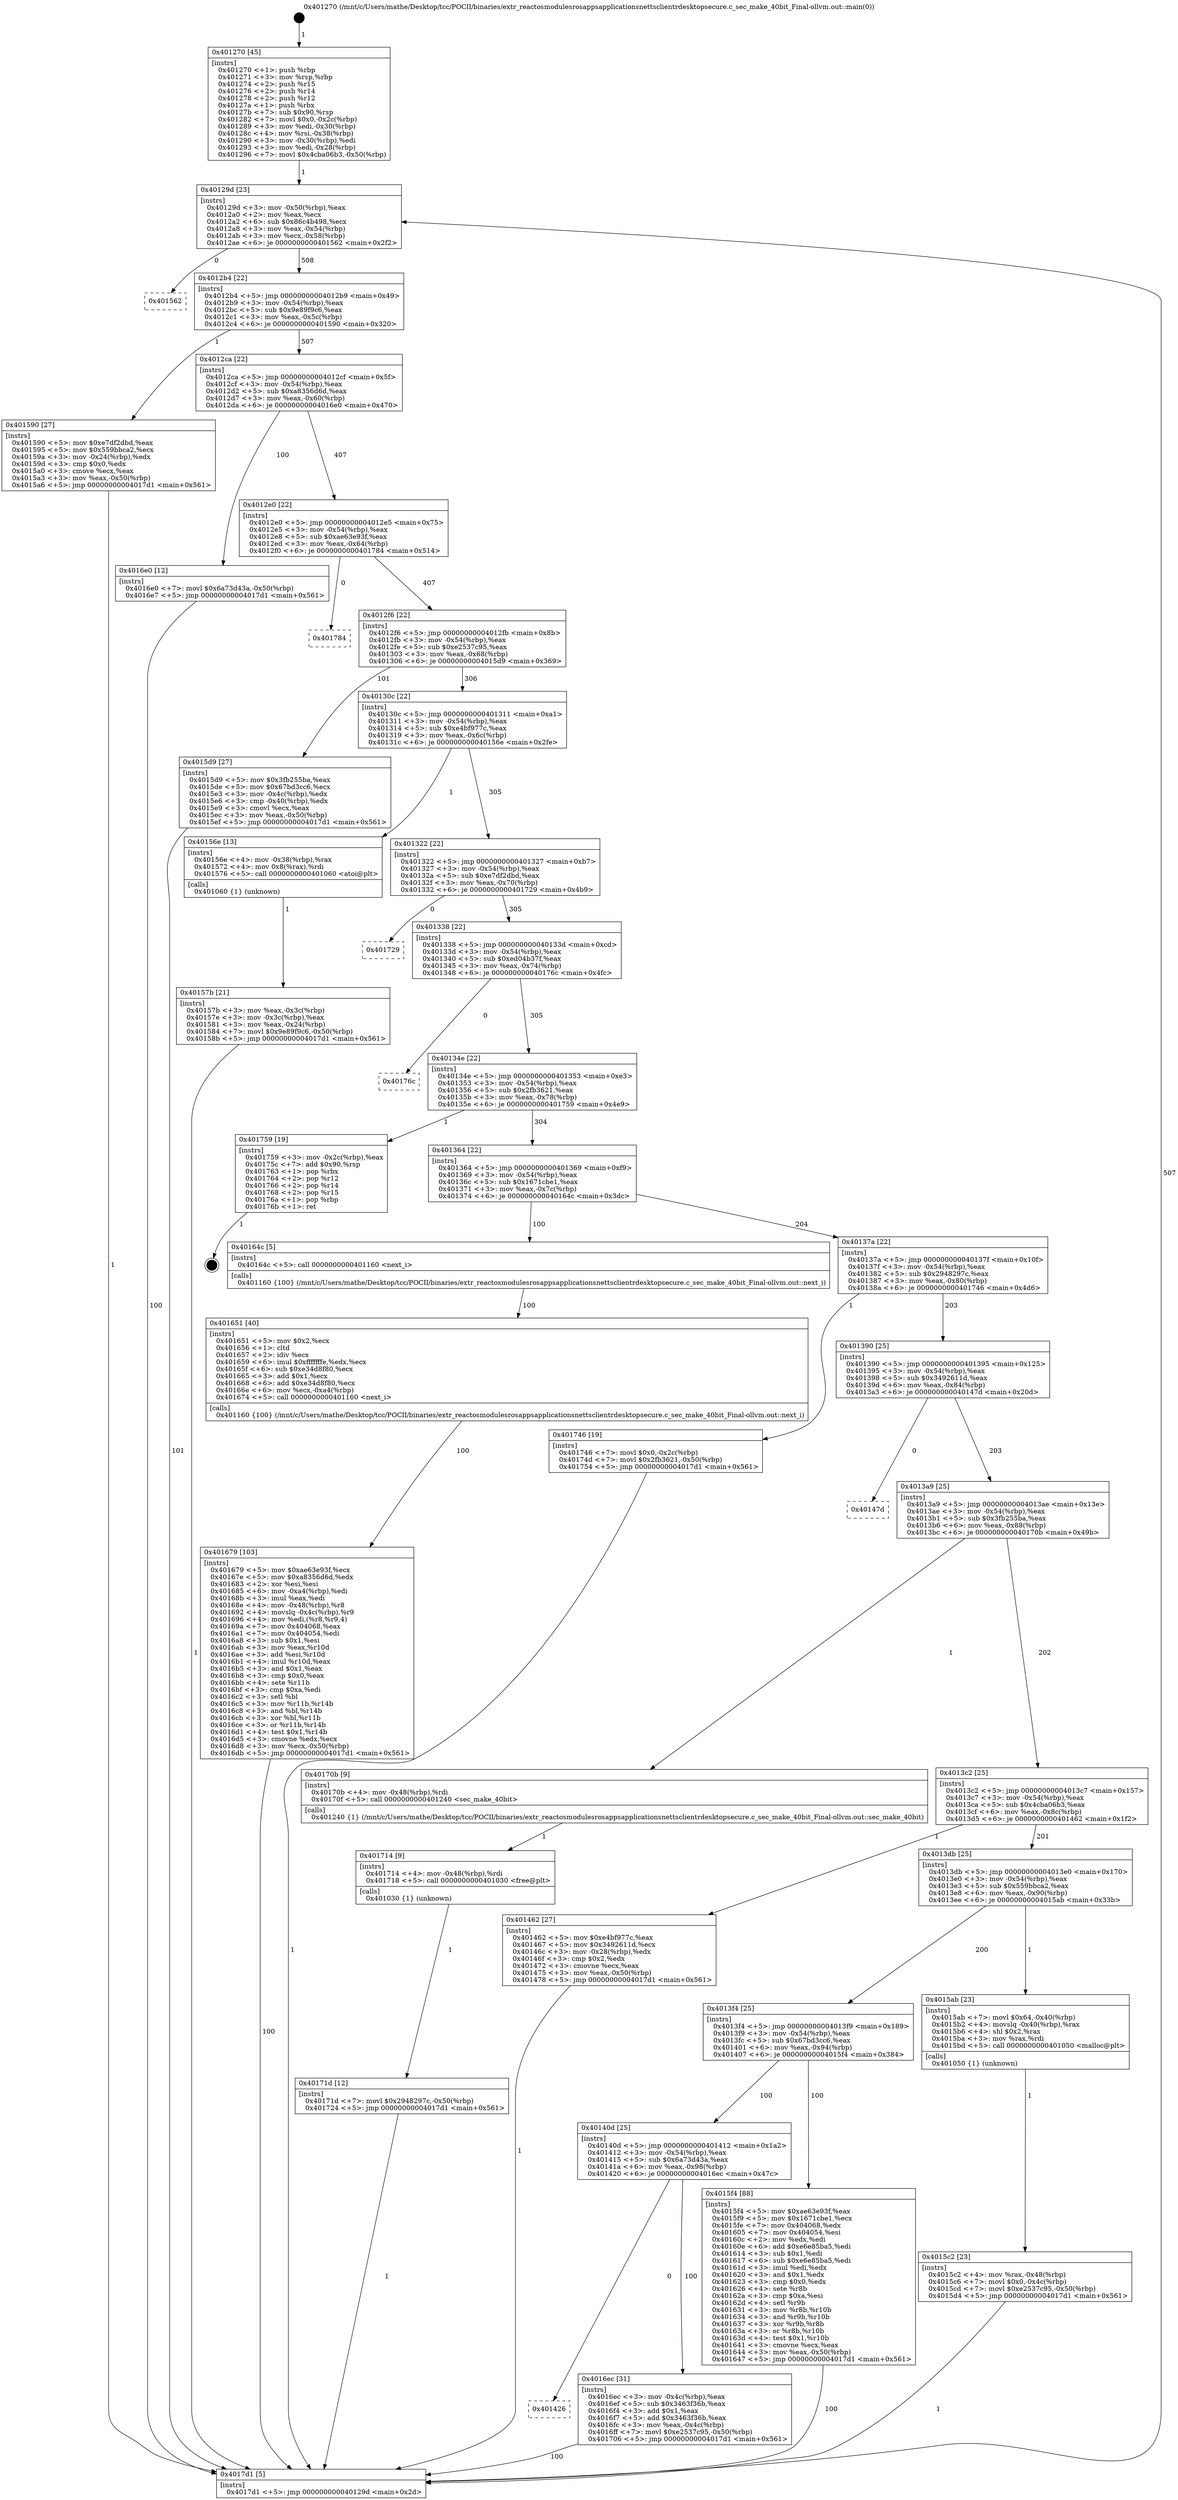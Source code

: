 digraph "0x401270" {
  label = "0x401270 (/mnt/c/Users/mathe/Desktop/tcc/POCII/binaries/extr_reactosmodulesrosappsapplicationsnettsclientrdesktopsecure.c_sec_make_40bit_Final-ollvm.out::main(0))"
  labelloc = "t"
  node[shape=record]

  Entry [label="",width=0.3,height=0.3,shape=circle,fillcolor=black,style=filled]
  "0x40129d" [label="{
     0x40129d [23]\l
     | [instrs]\l
     &nbsp;&nbsp;0x40129d \<+3\>: mov -0x50(%rbp),%eax\l
     &nbsp;&nbsp;0x4012a0 \<+2\>: mov %eax,%ecx\l
     &nbsp;&nbsp;0x4012a2 \<+6\>: sub $0x86c4b498,%ecx\l
     &nbsp;&nbsp;0x4012a8 \<+3\>: mov %eax,-0x54(%rbp)\l
     &nbsp;&nbsp;0x4012ab \<+3\>: mov %ecx,-0x58(%rbp)\l
     &nbsp;&nbsp;0x4012ae \<+6\>: je 0000000000401562 \<main+0x2f2\>\l
  }"]
  "0x401562" [label="{
     0x401562\l
  }", style=dashed]
  "0x4012b4" [label="{
     0x4012b4 [22]\l
     | [instrs]\l
     &nbsp;&nbsp;0x4012b4 \<+5\>: jmp 00000000004012b9 \<main+0x49\>\l
     &nbsp;&nbsp;0x4012b9 \<+3\>: mov -0x54(%rbp),%eax\l
     &nbsp;&nbsp;0x4012bc \<+5\>: sub $0x9e89f9c6,%eax\l
     &nbsp;&nbsp;0x4012c1 \<+3\>: mov %eax,-0x5c(%rbp)\l
     &nbsp;&nbsp;0x4012c4 \<+6\>: je 0000000000401590 \<main+0x320\>\l
  }"]
  Exit [label="",width=0.3,height=0.3,shape=circle,fillcolor=black,style=filled,peripheries=2]
  "0x401590" [label="{
     0x401590 [27]\l
     | [instrs]\l
     &nbsp;&nbsp;0x401590 \<+5\>: mov $0xe7df2dbd,%eax\l
     &nbsp;&nbsp;0x401595 \<+5\>: mov $0x559bbca2,%ecx\l
     &nbsp;&nbsp;0x40159a \<+3\>: mov -0x24(%rbp),%edx\l
     &nbsp;&nbsp;0x40159d \<+3\>: cmp $0x0,%edx\l
     &nbsp;&nbsp;0x4015a0 \<+3\>: cmove %ecx,%eax\l
     &nbsp;&nbsp;0x4015a3 \<+3\>: mov %eax,-0x50(%rbp)\l
     &nbsp;&nbsp;0x4015a6 \<+5\>: jmp 00000000004017d1 \<main+0x561\>\l
  }"]
  "0x4012ca" [label="{
     0x4012ca [22]\l
     | [instrs]\l
     &nbsp;&nbsp;0x4012ca \<+5\>: jmp 00000000004012cf \<main+0x5f\>\l
     &nbsp;&nbsp;0x4012cf \<+3\>: mov -0x54(%rbp),%eax\l
     &nbsp;&nbsp;0x4012d2 \<+5\>: sub $0xa8356d6d,%eax\l
     &nbsp;&nbsp;0x4012d7 \<+3\>: mov %eax,-0x60(%rbp)\l
     &nbsp;&nbsp;0x4012da \<+6\>: je 00000000004016e0 \<main+0x470\>\l
  }"]
  "0x40171d" [label="{
     0x40171d [12]\l
     | [instrs]\l
     &nbsp;&nbsp;0x40171d \<+7\>: movl $0x2948297c,-0x50(%rbp)\l
     &nbsp;&nbsp;0x401724 \<+5\>: jmp 00000000004017d1 \<main+0x561\>\l
  }"]
  "0x4016e0" [label="{
     0x4016e0 [12]\l
     | [instrs]\l
     &nbsp;&nbsp;0x4016e0 \<+7\>: movl $0x6a73d43a,-0x50(%rbp)\l
     &nbsp;&nbsp;0x4016e7 \<+5\>: jmp 00000000004017d1 \<main+0x561\>\l
  }"]
  "0x4012e0" [label="{
     0x4012e0 [22]\l
     | [instrs]\l
     &nbsp;&nbsp;0x4012e0 \<+5\>: jmp 00000000004012e5 \<main+0x75\>\l
     &nbsp;&nbsp;0x4012e5 \<+3\>: mov -0x54(%rbp),%eax\l
     &nbsp;&nbsp;0x4012e8 \<+5\>: sub $0xae63e93f,%eax\l
     &nbsp;&nbsp;0x4012ed \<+3\>: mov %eax,-0x64(%rbp)\l
     &nbsp;&nbsp;0x4012f0 \<+6\>: je 0000000000401784 \<main+0x514\>\l
  }"]
  "0x401714" [label="{
     0x401714 [9]\l
     | [instrs]\l
     &nbsp;&nbsp;0x401714 \<+4\>: mov -0x48(%rbp),%rdi\l
     &nbsp;&nbsp;0x401718 \<+5\>: call 0000000000401030 \<free@plt\>\l
     | [calls]\l
     &nbsp;&nbsp;0x401030 \{1\} (unknown)\l
  }"]
  "0x401784" [label="{
     0x401784\l
  }", style=dashed]
  "0x4012f6" [label="{
     0x4012f6 [22]\l
     | [instrs]\l
     &nbsp;&nbsp;0x4012f6 \<+5\>: jmp 00000000004012fb \<main+0x8b\>\l
     &nbsp;&nbsp;0x4012fb \<+3\>: mov -0x54(%rbp),%eax\l
     &nbsp;&nbsp;0x4012fe \<+5\>: sub $0xe2537c95,%eax\l
     &nbsp;&nbsp;0x401303 \<+3\>: mov %eax,-0x68(%rbp)\l
     &nbsp;&nbsp;0x401306 \<+6\>: je 00000000004015d9 \<main+0x369\>\l
  }"]
  "0x401426" [label="{
     0x401426\l
  }", style=dashed]
  "0x4015d9" [label="{
     0x4015d9 [27]\l
     | [instrs]\l
     &nbsp;&nbsp;0x4015d9 \<+5\>: mov $0x3fb255ba,%eax\l
     &nbsp;&nbsp;0x4015de \<+5\>: mov $0x67bd3cc6,%ecx\l
     &nbsp;&nbsp;0x4015e3 \<+3\>: mov -0x4c(%rbp),%edx\l
     &nbsp;&nbsp;0x4015e6 \<+3\>: cmp -0x40(%rbp),%edx\l
     &nbsp;&nbsp;0x4015e9 \<+3\>: cmovl %ecx,%eax\l
     &nbsp;&nbsp;0x4015ec \<+3\>: mov %eax,-0x50(%rbp)\l
     &nbsp;&nbsp;0x4015ef \<+5\>: jmp 00000000004017d1 \<main+0x561\>\l
  }"]
  "0x40130c" [label="{
     0x40130c [22]\l
     | [instrs]\l
     &nbsp;&nbsp;0x40130c \<+5\>: jmp 0000000000401311 \<main+0xa1\>\l
     &nbsp;&nbsp;0x401311 \<+3\>: mov -0x54(%rbp),%eax\l
     &nbsp;&nbsp;0x401314 \<+5\>: sub $0xe4bf977c,%eax\l
     &nbsp;&nbsp;0x401319 \<+3\>: mov %eax,-0x6c(%rbp)\l
     &nbsp;&nbsp;0x40131c \<+6\>: je 000000000040156e \<main+0x2fe\>\l
  }"]
  "0x4016ec" [label="{
     0x4016ec [31]\l
     | [instrs]\l
     &nbsp;&nbsp;0x4016ec \<+3\>: mov -0x4c(%rbp),%eax\l
     &nbsp;&nbsp;0x4016ef \<+5\>: sub $0x3463f36b,%eax\l
     &nbsp;&nbsp;0x4016f4 \<+3\>: add $0x1,%eax\l
     &nbsp;&nbsp;0x4016f7 \<+5\>: add $0x3463f36b,%eax\l
     &nbsp;&nbsp;0x4016fc \<+3\>: mov %eax,-0x4c(%rbp)\l
     &nbsp;&nbsp;0x4016ff \<+7\>: movl $0xe2537c95,-0x50(%rbp)\l
     &nbsp;&nbsp;0x401706 \<+5\>: jmp 00000000004017d1 \<main+0x561\>\l
  }"]
  "0x40156e" [label="{
     0x40156e [13]\l
     | [instrs]\l
     &nbsp;&nbsp;0x40156e \<+4\>: mov -0x38(%rbp),%rax\l
     &nbsp;&nbsp;0x401572 \<+4\>: mov 0x8(%rax),%rdi\l
     &nbsp;&nbsp;0x401576 \<+5\>: call 0000000000401060 \<atoi@plt\>\l
     | [calls]\l
     &nbsp;&nbsp;0x401060 \{1\} (unknown)\l
  }"]
  "0x401322" [label="{
     0x401322 [22]\l
     | [instrs]\l
     &nbsp;&nbsp;0x401322 \<+5\>: jmp 0000000000401327 \<main+0xb7\>\l
     &nbsp;&nbsp;0x401327 \<+3\>: mov -0x54(%rbp),%eax\l
     &nbsp;&nbsp;0x40132a \<+5\>: sub $0xe7df2dbd,%eax\l
     &nbsp;&nbsp;0x40132f \<+3\>: mov %eax,-0x70(%rbp)\l
     &nbsp;&nbsp;0x401332 \<+6\>: je 0000000000401729 \<main+0x4b9\>\l
  }"]
  "0x401679" [label="{
     0x401679 [103]\l
     | [instrs]\l
     &nbsp;&nbsp;0x401679 \<+5\>: mov $0xae63e93f,%ecx\l
     &nbsp;&nbsp;0x40167e \<+5\>: mov $0xa8356d6d,%edx\l
     &nbsp;&nbsp;0x401683 \<+2\>: xor %esi,%esi\l
     &nbsp;&nbsp;0x401685 \<+6\>: mov -0xa4(%rbp),%edi\l
     &nbsp;&nbsp;0x40168b \<+3\>: imul %eax,%edi\l
     &nbsp;&nbsp;0x40168e \<+4\>: mov -0x48(%rbp),%r8\l
     &nbsp;&nbsp;0x401692 \<+4\>: movslq -0x4c(%rbp),%r9\l
     &nbsp;&nbsp;0x401696 \<+4\>: mov %edi,(%r8,%r9,4)\l
     &nbsp;&nbsp;0x40169a \<+7\>: mov 0x404068,%eax\l
     &nbsp;&nbsp;0x4016a1 \<+7\>: mov 0x404054,%edi\l
     &nbsp;&nbsp;0x4016a8 \<+3\>: sub $0x1,%esi\l
     &nbsp;&nbsp;0x4016ab \<+3\>: mov %eax,%r10d\l
     &nbsp;&nbsp;0x4016ae \<+3\>: add %esi,%r10d\l
     &nbsp;&nbsp;0x4016b1 \<+4\>: imul %r10d,%eax\l
     &nbsp;&nbsp;0x4016b5 \<+3\>: and $0x1,%eax\l
     &nbsp;&nbsp;0x4016b8 \<+3\>: cmp $0x0,%eax\l
     &nbsp;&nbsp;0x4016bb \<+4\>: sete %r11b\l
     &nbsp;&nbsp;0x4016bf \<+3\>: cmp $0xa,%edi\l
     &nbsp;&nbsp;0x4016c2 \<+3\>: setl %bl\l
     &nbsp;&nbsp;0x4016c5 \<+3\>: mov %r11b,%r14b\l
     &nbsp;&nbsp;0x4016c8 \<+3\>: and %bl,%r14b\l
     &nbsp;&nbsp;0x4016cb \<+3\>: xor %bl,%r11b\l
     &nbsp;&nbsp;0x4016ce \<+3\>: or %r11b,%r14b\l
     &nbsp;&nbsp;0x4016d1 \<+4\>: test $0x1,%r14b\l
     &nbsp;&nbsp;0x4016d5 \<+3\>: cmovne %edx,%ecx\l
     &nbsp;&nbsp;0x4016d8 \<+3\>: mov %ecx,-0x50(%rbp)\l
     &nbsp;&nbsp;0x4016db \<+5\>: jmp 00000000004017d1 \<main+0x561\>\l
  }"]
  "0x401729" [label="{
     0x401729\l
  }", style=dashed]
  "0x401338" [label="{
     0x401338 [22]\l
     | [instrs]\l
     &nbsp;&nbsp;0x401338 \<+5\>: jmp 000000000040133d \<main+0xcd\>\l
     &nbsp;&nbsp;0x40133d \<+3\>: mov -0x54(%rbp),%eax\l
     &nbsp;&nbsp;0x401340 \<+5\>: sub $0xed04b37f,%eax\l
     &nbsp;&nbsp;0x401345 \<+3\>: mov %eax,-0x74(%rbp)\l
     &nbsp;&nbsp;0x401348 \<+6\>: je 000000000040176c \<main+0x4fc\>\l
  }"]
  "0x401651" [label="{
     0x401651 [40]\l
     | [instrs]\l
     &nbsp;&nbsp;0x401651 \<+5\>: mov $0x2,%ecx\l
     &nbsp;&nbsp;0x401656 \<+1\>: cltd\l
     &nbsp;&nbsp;0x401657 \<+2\>: idiv %ecx\l
     &nbsp;&nbsp;0x401659 \<+6\>: imul $0xfffffffe,%edx,%ecx\l
     &nbsp;&nbsp;0x40165f \<+6\>: sub $0xe34d8f80,%ecx\l
     &nbsp;&nbsp;0x401665 \<+3\>: add $0x1,%ecx\l
     &nbsp;&nbsp;0x401668 \<+6\>: add $0xe34d8f80,%ecx\l
     &nbsp;&nbsp;0x40166e \<+6\>: mov %ecx,-0xa4(%rbp)\l
     &nbsp;&nbsp;0x401674 \<+5\>: call 0000000000401160 \<next_i\>\l
     | [calls]\l
     &nbsp;&nbsp;0x401160 \{100\} (/mnt/c/Users/mathe/Desktop/tcc/POCII/binaries/extr_reactosmodulesrosappsapplicationsnettsclientrdesktopsecure.c_sec_make_40bit_Final-ollvm.out::next_i)\l
  }"]
  "0x40176c" [label="{
     0x40176c\l
  }", style=dashed]
  "0x40134e" [label="{
     0x40134e [22]\l
     | [instrs]\l
     &nbsp;&nbsp;0x40134e \<+5\>: jmp 0000000000401353 \<main+0xe3\>\l
     &nbsp;&nbsp;0x401353 \<+3\>: mov -0x54(%rbp),%eax\l
     &nbsp;&nbsp;0x401356 \<+5\>: sub $0x2fb3621,%eax\l
     &nbsp;&nbsp;0x40135b \<+3\>: mov %eax,-0x78(%rbp)\l
     &nbsp;&nbsp;0x40135e \<+6\>: je 0000000000401759 \<main+0x4e9\>\l
  }"]
  "0x40140d" [label="{
     0x40140d [25]\l
     | [instrs]\l
     &nbsp;&nbsp;0x40140d \<+5\>: jmp 0000000000401412 \<main+0x1a2\>\l
     &nbsp;&nbsp;0x401412 \<+3\>: mov -0x54(%rbp),%eax\l
     &nbsp;&nbsp;0x401415 \<+5\>: sub $0x6a73d43a,%eax\l
     &nbsp;&nbsp;0x40141a \<+6\>: mov %eax,-0x98(%rbp)\l
     &nbsp;&nbsp;0x401420 \<+6\>: je 00000000004016ec \<main+0x47c\>\l
  }"]
  "0x401759" [label="{
     0x401759 [19]\l
     | [instrs]\l
     &nbsp;&nbsp;0x401759 \<+3\>: mov -0x2c(%rbp),%eax\l
     &nbsp;&nbsp;0x40175c \<+7\>: add $0x90,%rsp\l
     &nbsp;&nbsp;0x401763 \<+1\>: pop %rbx\l
     &nbsp;&nbsp;0x401764 \<+2\>: pop %r12\l
     &nbsp;&nbsp;0x401766 \<+2\>: pop %r14\l
     &nbsp;&nbsp;0x401768 \<+2\>: pop %r15\l
     &nbsp;&nbsp;0x40176a \<+1\>: pop %rbp\l
     &nbsp;&nbsp;0x40176b \<+1\>: ret\l
  }"]
  "0x401364" [label="{
     0x401364 [22]\l
     | [instrs]\l
     &nbsp;&nbsp;0x401364 \<+5\>: jmp 0000000000401369 \<main+0xf9\>\l
     &nbsp;&nbsp;0x401369 \<+3\>: mov -0x54(%rbp),%eax\l
     &nbsp;&nbsp;0x40136c \<+5\>: sub $0x1671cbe1,%eax\l
     &nbsp;&nbsp;0x401371 \<+3\>: mov %eax,-0x7c(%rbp)\l
     &nbsp;&nbsp;0x401374 \<+6\>: je 000000000040164c \<main+0x3dc\>\l
  }"]
  "0x4015f4" [label="{
     0x4015f4 [88]\l
     | [instrs]\l
     &nbsp;&nbsp;0x4015f4 \<+5\>: mov $0xae63e93f,%eax\l
     &nbsp;&nbsp;0x4015f9 \<+5\>: mov $0x1671cbe1,%ecx\l
     &nbsp;&nbsp;0x4015fe \<+7\>: mov 0x404068,%edx\l
     &nbsp;&nbsp;0x401605 \<+7\>: mov 0x404054,%esi\l
     &nbsp;&nbsp;0x40160c \<+2\>: mov %edx,%edi\l
     &nbsp;&nbsp;0x40160e \<+6\>: add $0xe6e85ba5,%edi\l
     &nbsp;&nbsp;0x401614 \<+3\>: sub $0x1,%edi\l
     &nbsp;&nbsp;0x401617 \<+6\>: sub $0xe6e85ba5,%edi\l
     &nbsp;&nbsp;0x40161d \<+3\>: imul %edi,%edx\l
     &nbsp;&nbsp;0x401620 \<+3\>: and $0x1,%edx\l
     &nbsp;&nbsp;0x401623 \<+3\>: cmp $0x0,%edx\l
     &nbsp;&nbsp;0x401626 \<+4\>: sete %r8b\l
     &nbsp;&nbsp;0x40162a \<+3\>: cmp $0xa,%esi\l
     &nbsp;&nbsp;0x40162d \<+4\>: setl %r9b\l
     &nbsp;&nbsp;0x401631 \<+3\>: mov %r8b,%r10b\l
     &nbsp;&nbsp;0x401634 \<+3\>: and %r9b,%r10b\l
     &nbsp;&nbsp;0x401637 \<+3\>: xor %r9b,%r8b\l
     &nbsp;&nbsp;0x40163a \<+3\>: or %r8b,%r10b\l
     &nbsp;&nbsp;0x40163d \<+4\>: test $0x1,%r10b\l
     &nbsp;&nbsp;0x401641 \<+3\>: cmovne %ecx,%eax\l
     &nbsp;&nbsp;0x401644 \<+3\>: mov %eax,-0x50(%rbp)\l
     &nbsp;&nbsp;0x401647 \<+5\>: jmp 00000000004017d1 \<main+0x561\>\l
  }"]
  "0x40164c" [label="{
     0x40164c [5]\l
     | [instrs]\l
     &nbsp;&nbsp;0x40164c \<+5\>: call 0000000000401160 \<next_i\>\l
     | [calls]\l
     &nbsp;&nbsp;0x401160 \{100\} (/mnt/c/Users/mathe/Desktop/tcc/POCII/binaries/extr_reactosmodulesrosappsapplicationsnettsclientrdesktopsecure.c_sec_make_40bit_Final-ollvm.out::next_i)\l
  }"]
  "0x40137a" [label="{
     0x40137a [22]\l
     | [instrs]\l
     &nbsp;&nbsp;0x40137a \<+5\>: jmp 000000000040137f \<main+0x10f\>\l
     &nbsp;&nbsp;0x40137f \<+3\>: mov -0x54(%rbp),%eax\l
     &nbsp;&nbsp;0x401382 \<+5\>: sub $0x2948297c,%eax\l
     &nbsp;&nbsp;0x401387 \<+3\>: mov %eax,-0x80(%rbp)\l
     &nbsp;&nbsp;0x40138a \<+6\>: je 0000000000401746 \<main+0x4d6\>\l
  }"]
  "0x4015c2" [label="{
     0x4015c2 [23]\l
     | [instrs]\l
     &nbsp;&nbsp;0x4015c2 \<+4\>: mov %rax,-0x48(%rbp)\l
     &nbsp;&nbsp;0x4015c6 \<+7\>: movl $0x0,-0x4c(%rbp)\l
     &nbsp;&nbsp;0x4015cd \<+7\>: movl $0xe2537c95,-0x50(%rbp)\l
     &nbsp;&nbsp;0x4015d4 \<+5\>: jmp 00000000004017d1 \<main+0x561\>\l
  }"]
  "0x401746" [label="{
     0x401746 [19]\l
     | [instrs]\l
     &nbsp;&nbsp;0x401746 \<+7\>: movl $0x0,-0x2c(%rbp)\l
     &nbsp;&nbsp;0x40174d \<+7\>: movl $0x2fb3621,-0x50(%rbp)\l
     &nbsp;&nbsp;0x401754 \<+5\>: jmp 00000000004017d1 \<main+0x561\>\l
  }"]
  "0x401390" [label="{
     0x401390 [25]\l
     | [instrs]\l
     &nbsp;&nbsp;0x401390 \<+5\>: jmp 0000000000401395 \<main+0x125\>\l
     &nbsp;&nbsp;0x401395 \<+3\>: mov -0x54(%rbp),%eax\l
     &nbsp;&nbsp;0x401398 \<+5\>: sub $0x3492611d,%eax\l
     &nbsp;&nbsp;0x40139d \<+6\>: mov %eax,-0x84(%rbp)\l
     &nbsp;&nbsp;0x4013a3 \<+6\>: je 000000000040147d \<main+0x20d\>\l
  }"]
  "0x4013f4" [label="{
     0x4013f4 [25]\l
     | [instrs]\l
     &nbsp;&nbsp;0x4013f4 \<+5\>: jmp 00000000004013f9 \<main+0x189\>\l
     &nbsp;&nbsp;0x4013f9 \<+3\>: mov -0x54(%rbp),%eax\l
     &nbsp;&nbsp;0x4013fc \<+5\>: sub $0x67bd3cc6,%eax\l
     &nbsp;&nbsp;0x401401 \<+6\>: mov %eax,-0x94(%rbp)\l
     &nbsp;&nbsp;0x401407 \<+6\>: je 00000000004015f4 \<main+0x384\>\l
  }"]
  "0x40147d" [label="{
     0x40147d\l
  }", style=dashed]
  "0x4013a9" [label="{
     0x4013a9 [25]\l
     | [instrs]\l
     &nbsp;&nbsp;0x4013a9 \<+5\>: jmp 00000000004013ae \<main+0x13e\>\l
     &nbsp;&nbsp;0x4013ae \<+3\>: mov -0x54(%rbp),%eax\l
     &nbsp;&nbsp;0x4013b1 \<+5\>: sub $0x3fb255ba,%eax\l
     &nbsp;&nbsp;0x4013b6 \<+6\>: mov %eax,-0x88(%rbp)\l
     &nbsp;&nbsp;0x4013bc \<+6\>: je 000000000040170b \<main+0x49b\>\l
  }"]
  "0x4015ab" [label="{
     0x4015ab [23]\l
     | [instrs]\l
     &nbsp;&nbsp;0x4015ab \<+7\>: movl $0x64,-0x40(%rbp)\l
     &nbsp;&nbsp;0x4015b2 \<+4\>: movslq -0x40(%rbp),%rax\l
     &nbsp;&nbsp;0x4015b6 \<+4\>: shl $0x2,%rax\l
     &nbsp;&nbsp;0x4015ba \<+3\>: mov %rax,%rdi\l
     &nbsp;&nbsp;0x4015bd \<+5\>: call 0000000000401050 \<malloc@plt\>\l
     | [calls]\l
     &nbsp;&nbsp;0x401050 \{1\} (unknown)\l
  }"]
  "0x40170b" [label="{
     0x40170b [9]\l
     | [instrs]\l
     &nbsp;&nbsp;0x40170b \<+4\>: mov -0x48(%rbp),%rdi\l
     &nbsp;&nbsp;0x40170f \<+5\>: call 0000000000401240 \<sec_make_40bit\>\l
     | [calls]\l
     &nbsp;&nbsp;0x401240 \{1\} (/mnt/c/Users/mathe/Desktop/tcc/POCII/binaries/extr_reactosmodulesrosappsapplicationsnettsclientrdesktopsecure.c_sec_make_40bit_Final-ollvm.out::sec_make_40bit)\l
  }"]
  "0x4013c2" [label="{
     0x4013c2 [25]\l
     | [instrs]\l
     &nbsp;&nbsp;0x4013c2 \<+5\>: jmp 00000000004013c7 \<main+0x157\>\l
     &nbsp;&nbsp;0x4013c7 \<+3\>: mov -0x54(%rbp),%eax\l
     &nbsp;&nbsp;0x4013ca \<+5\>: sub $0x4cba06b3,%eax\l
     &nbsp;&nbsp;0x4013cf \<+6\>: mov %eax,-0x8c(%rbp)\l
     &nbsp;&nbsp;0x4013d5 \<+6\>: je 0000000000401462 \<main+0x1f2\>\l
  }"]
  "0x40157b" [label="{
     0x40157b [21]\l
     | [instrs]\l
     &nbsp;&nbsp;0x40157b \<+3\>: mov %eax,-0x3c(%rbp)\l
     &nbsp;&nbsp;0x40157e \<+3\>: mov -0x3c(%rbp),%eax\l
     &nbsp;&nbsp;0x401581 \<+3\>: mov %eax,-0x24(%rbp)\l
     &nbsp;&nbsp;0x401584 \<+7\>: movl $0x9e89f9c6,-0x50(%rbp)\l
     &nbsp;&nbsp;0x40158b \<+5\>: jmp 00000000004017d1 \<main+0x561\>\l
  }"]
  "0x401462" [label="{
     0x401462 [27]\l
     | [instrs]\l
     &nbsp;&nbsp;0x401462 \<+5\>: mov $0xe4bf977c,%eax\l
     &nbsp;&nbsp;0x401467 \<+5\>: mov $0x3492611d,%ecx\l
     &nbsp;&nbsp;0x40146c \<+3\>: mov -0x28(%rbp),%edx\l
     &nbsp;&nbsp;0x40146f \<+3\>: cmp $0x2,%edx\l
     &nbsp;&nbsp;0x401472 \<+3\>: cmovne %ecx,%eax\l
     &nbsp;&nbsp;0x401475 \<+3\>: mov %eax,-0x50(%rbp)\l
     &nbsp;&nbsp;0x401478 \<+5\>: jmp 00000000004017d1 \<main+0x561\>\l
  }"]
  "0x4013db" [label="{
     0x4013db [25]\l
     | [instrs]\l
     &nbsp;&nbsp;0x4013db \<+5\>: jmp 00000000004013e0 \<main+0x170\>\l
     &nbsp;&nbsp;0x4013e0 \<+3\>: mov -0x54(%rbp),%eax\l
     &nbsp;&nbsp;0x4013e3 \<+5\>: sub $0x559bbca2,%eax\l
     &nbsp;&nbsp;0x4013e8 \<+6\>: mov %eax,-0x90(%rbp)\l
     &nbsp;&nbsp;0x4013ee \<+6\>: je 00000000004015ab \<main+0x33b\>\l
  }"]
  "0x4017d1" [label="{
     0x4017d1 [5]\l
     | [instrs]\l
     &nbsp;&nbsp;0x4017d1 \<+5\>: jmp 000000000040129d \<main+0x2d\>\l
  }"]
  "0x401270" [label="{
     0x401270 [45]\l
     | [instrs]\l
     &nbsp;&nbsp;0x401270 \<+1\>: push %rbp\l
     &nbsp;&nbsp;0x401271 \<+3\>: mov %rsp,%rbp\l
     &nbsp;&nbsp;0x401274 \<+2\>: push %r15\l
     &nbsp;&nbsp;0x401276 \<+2\>: push %r14\l
     &nbsp;&nbsp;0x401278 \<+2\>: push %r12\l
     &nbsp;&nbsp;0x40127a \<+1\>: push %rbx\l
     &nbsp;&nbsp;0x40127b \<+7\>: sub $0x90,%rsp\l
     &nbsp;&nbsp;0x401282 \<+7\>: movl $0x0,-0x2c(%rbp)\l
     &nbsp;&nbsp;0x401289 \<+3\>: mov %edi,-0x30(%rbp)\l
     &nbsp;&nbsp;0x40128c \<+4\>: mov %rsi,-0x38(%rbp)\l
     &nbsp;&nbsp;0x401290 \<+3\>: mov -0x30(%rbp),%edi\l
     &nbsp;&nbsp;0x401293 \<+3\>: mov %edi,-0x28(%rbp)\l
     &nbsp;&nbsp;0x401296 \<+7\>: movl $0x4cba06b3,-0x50(%rbp)\l
  }"]
  Entry -> "0x401270" [label=" 1"]
  "0x40129d" -> "0x401562" [label=" 0"]
  "0x40129d" -> "0x4012b4" [label=" 508"]
  "0x401759" -> Exit [label=" 1"]
  "0x4012b4" -> "0x401590" [label=" 1"]
  "0x4012b4" -> "0x4012ca" [label=" 507"]
  "0x401746" -> "0x4017d1" [label=" 1"]
  "0x4012ca" -> "0x4016e0" [label=" 100"]
  "0x4012ca" -> "0x4012e0" [label=" 407"]
  "0x40171d" -> "0x4017d1" [label=" 1"]
  "0x4012e0" -> "0x401784" [label=" 0"]
  "0x4012e0" -> "0x4012f6" [label=" 407"]
  "0x401714" -> "0x40171d" [label=" 1"]
  "0x4012f6" -> "0x4015d9" [label=" 101"]
  "0x4012f6" -> "0x40130c" [label=" 306"]
  "0x40170b" -> "0x401714" [label=" 1"]
  "0x40130c" -> "0x40156e" [label=" 1"]
  "0x40130c" -> "0x401322" [label=" 305"]
  "0x4016ec" -> "0x4017d1" [label=" 100"]
  "0x401322" -> "0x401729" [label=" 0"]
  "0x401322" -> "0x401338" [label=" 305"]
  "0x40140d" -> "0x4016ec" [label=" 100"]
  "0x401338" -> "0x40176c" [label=" 0"]
  "0x401338" -> "0x40134e" [label=" 305"]
  "0x40140d" -> "0x401426" [label=" 0"]
  "0x40134e" -> "0x401759" [label=" 1"]
  "0x40134e" -> "0x401364" [label=" 304"]
  "0x4016e0" -> "0x4017d1" [label=" 100"]
  "0x401364" -> "0x40164c" [label=" 100"]
  "0x401364" -> "0x40137a" [label=" 204"]
  "0x401679" -> "0x4017d1" [label=" 100"]
  "0x40137a" -> "0x401746" [label=" 1"]
  "0x40137a" -> "0x401390" [label=" 203"]
  "0x40164c" -> "0x401651" [label=" 100"]
  "0x401390" -> "0x40147d" [label=" 0"]
  "0x401390" -> "0x4013a9" [label=" 203"]
  "0x4015f4" -> "0x4017d1" [label=" 100"]
  "0x4013a9" -> "0x40170b" [label=" 1"]
  "0x4013a9" -> "0x4013c2" [label=" 202"]
  "0x4013f4" -> "0x40140d" [label=" 100"]
  "0x4013c2" -> "0x401462" [label=" 1"]
  "0x4013c2" -> "0x4013db" [label=" 201"]
  "0x401462" -> "0x4017d1" [label=" 1"]
  "0x401270" -> "0x40129d" [label=" 1"]
  "0x4017d1" -> "0x40129d" [label=" 507"]
  "0x40156e" -> "0x40157b" [label=" 1"]
  "0x40157b" -> "0x4017d1" [label=" 1"]
  "0x401590" -> "0x4017d1" [label=" 1"]
  "0x4013f4" -> "0x4015f4" [label=" 100"]
  "0x4013db" -> "0x4015ab" [label=" 1"]
  "0x4013db" -> "0x4013f4" [label=" 200"]
  "0x4015ab" -> "0x4015c2" [label=" 1"]
  "0x4015c2" -> "0x4017d1" [label=" 1"]
  "0x4015d9" -> "0x4017d1" [label=" 101"]
  "0x401651" -> "0x401679" [label=" 100"]
}
